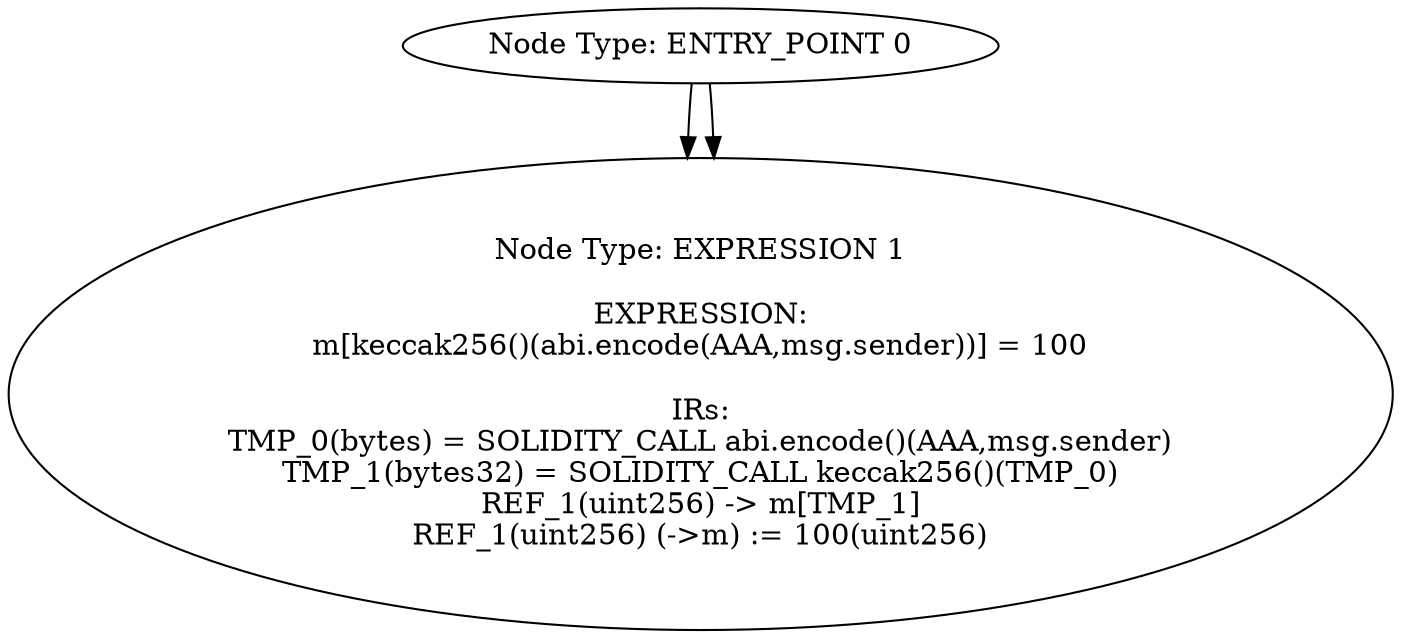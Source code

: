 digraph CFG {
0[label="Node Type: ENTRY_POINT 0
"];
0->1;
1[label="Node Type: EXPRESSION 1

EXPRESSION:
assert(bool)(n[keccak256()(abi.encode(BBB,a))] == 0)

IRs:
TMP_2(bytes) = SOLIDITY_CALL abi.encode()(BBB,a)
TMP_3(bytes32) = SOLIDITY_CALL keccak256()(TMP_2)
REF_3(uint256) -> n[TMP_3]
TMP_4(bool) = REF_3 == 0
TMP_5(None) = SOLIDITY_CALL assert(bool)(TMP_4)"];
0[label="Node Type: ENTRY_POINT 0
"];
0->1;
1[label="Node Type: EXPRESSION 1

EXPRESSION:
m[keccak256()(abi.encode(AAA,msg.sender))] = 100

IRs:
TMP_0(bytes) = SOLIDITY_CALL abi.encode()(AAA,msg.sender)
TMP_1(bytes32) = SOLIDITY_CALL keccak256()(TMP_0)
REF_1(uint256) -> m[TMP_1]
REF_1(uint256) (->m) := 100(uint256)"];
}
